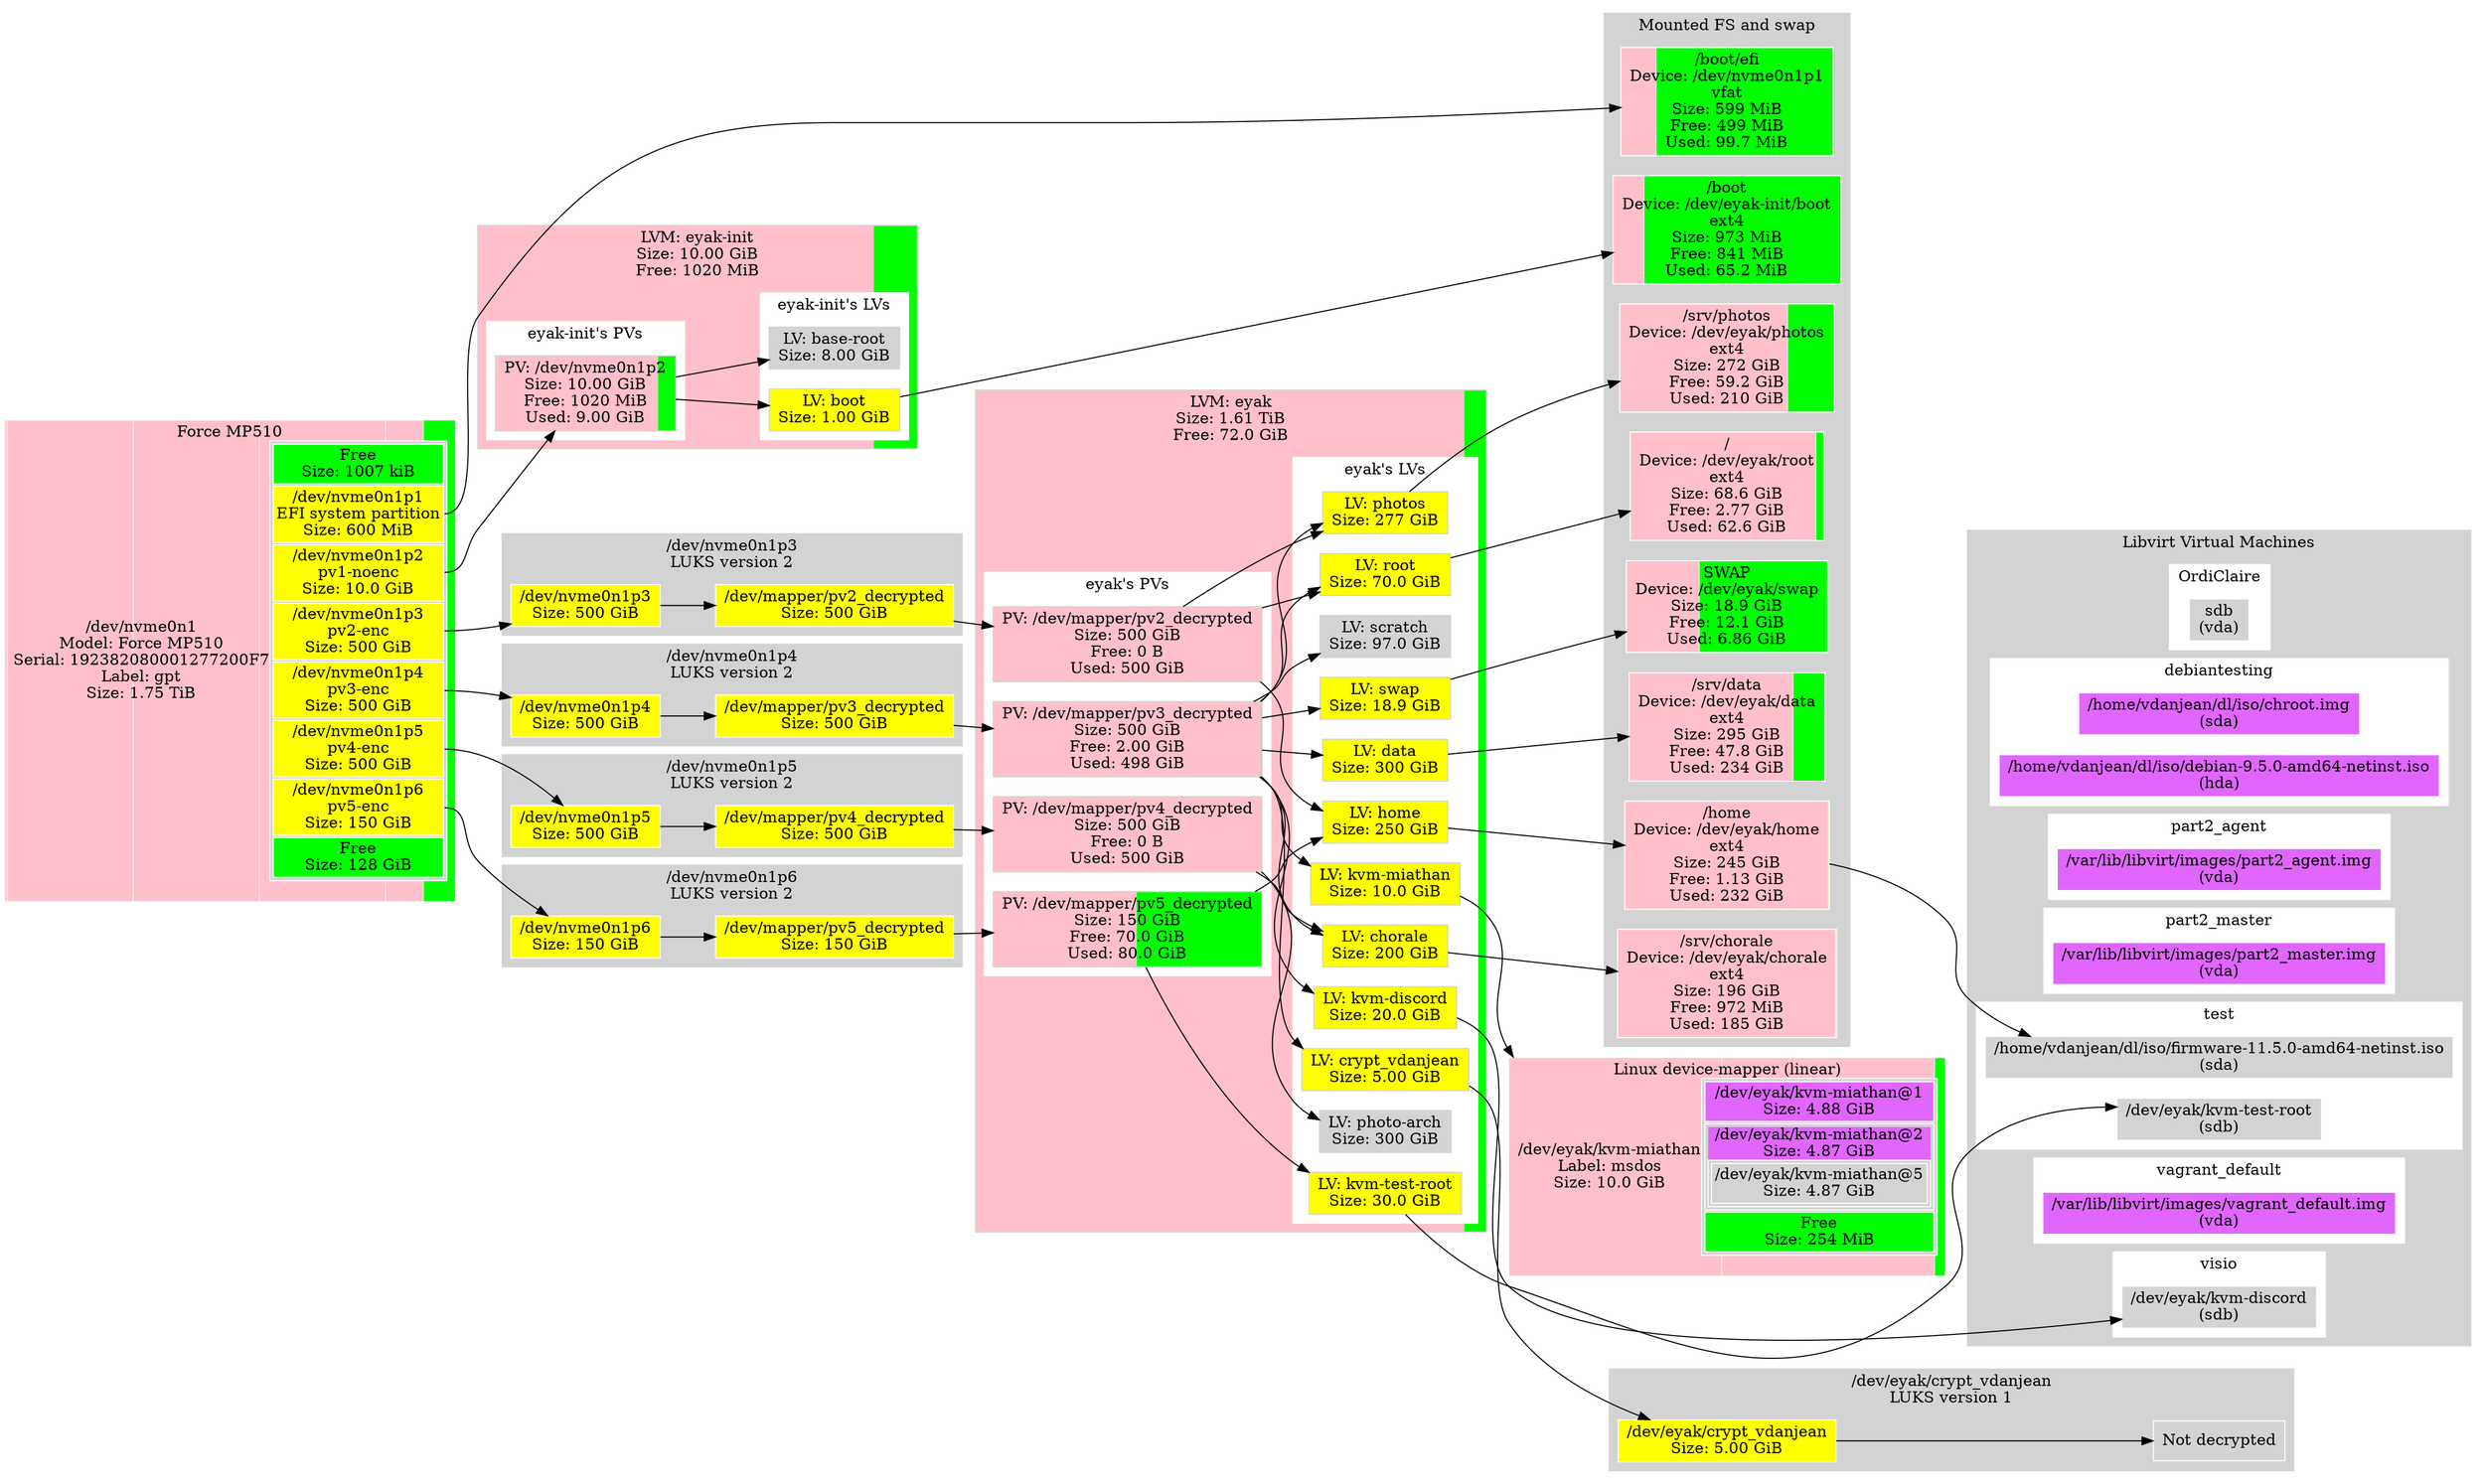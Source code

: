 digraph "machine"{
	rankdir=LR;
	{ "@Part: dm-10" [
		label=<<TABLE BORDER="0" CELLPADDING="0" CELLSPACING="0">
				<TR> <TD COLSPAN="2">Linux device-mapper (linear)</TD> </TR><TR><TD >/dev/eyak/kvm-miathan<BR/>Label: msdos<BR/>Size: 10.0 GiB</TD>    <TD BGCOLOR="lightgrey">
				<TABLE >
					<TR>
						<TD PORT="1" BGCOLOR="mediumorchid1">
						/dev/eyak/kvm-miathan@1<BR/>Size: 4.88 GiB
						</TD>
					</TR>
					<TR>
						<TD>
							<TABLE BORDER="0" CELLPADDING="0" CELLSPACING="0"><TR>
							<TD PORT="2" BGCOLOR="mediumorchid1">
							/dev/eyak/kvm-miathan@2<BR/>Size: 4.87 GiB
							</TD></TR><TR><TD>
							<TABLE >
								<TR>
									<TD PORT="5" BGCOLOR="lightgrey">
									/dev/eyak/kvm-miathan@5<BR/>Size: 4.87 GiB
									</TD>
								</TR>
							</TABLE>
							</TD></TR></TABLE>
						</TD>
					</TR>
					<TR>
						<TD bgcolor="green">
						Free<BR/>Size: 254 MiB
						</TD>
					</TR>
				</TABLE>
				</TD> </TR><TR> <TD COLSPAN="2"> </TD> </TR>
			</TABLE>
		>;
		// Style node
		color=white;
		fillcolor=lightgrey;
		shape="rectangle";
		style=striped;
		fillcolor="pink;0.487964:pink;0.487198:green;0.024832";
	]; }
	{ "@Part: nvme0n1" [
		label=<<TABLE BORDER="0" CELLPADDING="0" CELLSPACING="0">
				<TR> <TD COLSPAN="2">Force MP510</TD> </TR><TR><TD >/dev/nvme0n1<BR/>Model: Force MP510<BR/>Serial: 192382080001277200F7<BR/>Label: gpt<BR/>Size: 1.75 TiB</TD>    <TD BGCOLOR="lightgrey">
				<TABLE >
					<TR>
						<TD bgcolor="green">
						Free<BR/>Size: 1007 kiB
						</TD>
					</TR>
					<TR>
						<TD PORT="1" BGCOLOR="yellow">
						/dev/nvme0n1p1<BR/>EFI system partition<BR/>Size: 600 MiB
						</TD>
					</TR>
					<TR>
						<TD PORT="2" BGCOLOR="yellow">
						/dev/nvme0n1p2<BR/>pv1-noenc<BR/>Size: 10.0 GiB
						</TD>
					</TR>
					<TR>
						<TD PORT="3" BGCOLOR="yellow">
						/dev/nvme0n1p3<BR/>pv2-enc<BR/>Size: 500 GiB
						</TD>
					</TR>
					<TR>
						<TD PORT="4" BGCOLOR="yellow">
						/dev/nvme0n1p4<BR/>pv3-enc<BR/>Size: 500 GiB
						</TD>
					</TR>
					<TR>
						<TD PORT="5" BGCOLOR="yellow">
						/dev/nvme0n1p5<BR/>pv4-enc<BR/>Size: 500 GiB
						</TD>
					</TR>
					<TR>
						<TD PORT="6" BGCOLOR="yellow">
						/dev/nvme0n1p6<BR/>pv5-enc<BR/>Size: 150 GiB
						</TD>
					</TR>
					<TR>
						<TD bgcolor="green">
						Free<BR/>Size: 128 GiB
						</TD>
					</TR>
				</TABLE>
				</TD> </TR><TR> <TD COLSPAN="2"> </TD> </TR>
			</TABLE>
		>;
		// Style node
		color=white;
		fillcolor=lightgrey;
		shape="rectangle";
		style=striped;
		fillcolor="green;0.000001:pink;0.000328:pink;0.005591:pink;0.279564:pink;0.279564:pink;0.279564:pink;0.083869:green;0.071518";
	]; }
	subgraph "cluster_eyak" {
		style=filled;
		color=lightgrey;
		fillcolor=lightgrey;
		node [style=filled,color=lightgrey,fillcolor=lightgrey,shape=rectangle];
		subgraph "cluster_eyak@PV" {
			color=white;
			fillcolor=white;
			{ "LVM@eyak@PV@dm-2" [
				label="PV: /dev/mapper/pv2_decrypted\nSize: 500 GiB\nFree: 0 B\nUsed: 500 GiB";
				style=striped;fillcolor="pink;1.000000.2:green"
			]; }
			{ "LVM@eyak@PV@dm-3" [
				label="PV: /dev/mapper/pv3_decrypted\nSize: 500 GiB\nFree: 2.00 GiB\nUsed: 498 GiB";
				style=striped;fillcolor="pink;0.996000.2:green"
			]; }
			{ "LVM@eyak@PV@dm-4" [
				label="PV: /dev/mapper/pv4_decrypted\nSize: 500 GiB\nFree: 0 B\nUsed: 500 GiB";
				style=striped;fillcolor="pink;1.000000.2:green"
			]; }
			{ "LVM@eyak@PV@dm-5" [
				label="PV: /dev/mapper/pv5_decrypted\nSize: 150 GiB\nFree: 70.0 GiB\nUsed: 80.0 GiB";
				style=striped;fillcolor="pink;0.533403.2:green"
			]; }
			label="eyak's PVs";
		}
		subgraph "cluster_eyak@LV" {
			color=white;
			fillcolor=white;
			{ "dm-14" [
				label="LV: chorale\nSize: 200 GiB";
				fillcolor="yellow"
			]; }
			{ "dm-9" [
				label="LV: crypt_vdanjean\nSize: 5.00 GiB";
				fillcolor="yellow"
			]; }
			{ "dm-11" [
				label="LV: data\nSize: 300 GiB";
				fillcolor="yellow"
			]; }
			{ "dm-7" [
				label="LV: home\nSize: 250 GiB";
				fillcolor="yellow"
			]; }
			{ "dm-15" [
				label="LV: kvm-discord\nSize: 20.0 GiB";
				fillcolor="yellow"
			]; }
			{ "dm-10" [
				label="LV: kvm-miathan\nSize: 10.0 GiB";
				fillcolor="yellow"
			]; }
			{ "dm-17" [
				label="LV: kvm-test-root\nSize: 30.0 GiB";
				fillcolor="yellow"
			]; }
			{ "dm-13" [
				label="LV: photo-arch\nSize: 300 GiB";
				fillcolor="lightgrey"
			]; }
			{ "dm-8" [
				label="LV: photos\nSize: 277 GiB";
				fillcolor="yellow"
			]; }
			{ "dm-6" [
				label="LV: root\nSize: 70.0 GiB";
				fillcolor="yellow"
			]; }
			{ "dm-12" [
				label="LV: scratch\nSize: 97.0 GiB";
				fillcolor="lightgrey"
			]; }
			{ "dm-16" [
				label="LV: swap\nSize: 18.9 GiB";
				fillcolor="yellow"
			]; }
			label="eyak's LVs";
		}
		label="LVM: eyak\nSize: 1.61 TiB\nFree: 72.0 GiB";
		style=striped;fillcolor="pink;0.956373.2:green"
	}
	subgraph "cluster_eyak-init" {
		style=filled;
		color=lightgrey;
		fillcolor=lightgrey;
		node [style=filled,color=lightgrey,fillcolor=lightgrey,shape=rectangle];
		subgraph "cluster_eyak-init@PV" {
			color=white;
			fillcolor=white;
			{ "LVM@eyak-init@PV@nvme0n1p2" [
				label="PV: /dev/nvme0n1p2\nSize: 10.00 GiB\nFree: 1020 MiB\nUsed: 9.00 GiB";
				style=striped;fillcolor="pink;0.900352.2:green"
			]; }
			label="eyak-init's PVs";
		}
		subgraph "cluster_eyak-init@LV" {
			color=white;
			fillcolor=white;
			{ "dm-1" [
				label="LV: base-root\nSize: 8.00 GiB";
				fillcolor="lightgrey"
			]; }
			{ "dm-0" [
				label="LV: boot\nSize: 1.00 GiB";
				fillcolor="yellow"
			]; }
			label="eyak-init's LVs";
		}
		label="LVM: eyak-init\nSize: 10.00 GiB\nFree: 1020 MiB";
		style=striped;fillcolor="pink;0.900352.2:green"
	}
	subgraph "cluster_@LUKS@dm-9" {
		style=filled;
		color=lightgrey;
		fillcolor=lightgrey;
		node [style=filled,color=white,fillcolor=lightgrey,shape=rectangle];
		{ "@LUKS@dm-9@dm-9" [
			label="/dev/eyak/crypt_vdanjean\nSize: 5.00 GiB";
			fillcolor="yellow"
		]; }
		{ "@LUKS@dm-9@@" [
			label="Not decrypted";
		]; }
		label="/dev/eyak/crypt_vdanjean\nLUKS version 1";
	}
	subgraph "cluster_@LUKS@nvme0n1p3" {
		style=filled;
		color=lightgrey;
		fillcolor=lightgrey;
		node [style=filled,color=white,fillcolor=lightgrey,shape=rectangle];
		{ "@LUKS@nvme0n1p3@nvme0n1p3" [
			label="/dev/nvme0n1p3\nSize: 500 GiB";
			fillcolor="yellow"
		]; }
		{ "dm-2" [
			label="/dev/mapper/pv2_decrypted\nSize: 500 GiB";
			fillcolor="yellow"
		]; }
		label="/dev/nvme0n1p3\nLUKS version 2";
	}
	subgraph "cluster_@LUKS@nvme0n1p4" {
		style=filled;
		color=lightgrey;
		fillcolor=lightgrey;
		node [style=filled,color=white,fillcolor=lightgrey,shape=rectangle];
		{ "@LUKS@nvme0n1p4@nvme0n1p4" [
			label="/dev/nvme0n1p4\nSize: 500 GiB";
			fillcolor="yellow"
		]; }
		{ "dm-3" [
			label="/dev/mapper/pv3_decrypted\nSize: 500 GiB";
			fillcolor="yellow"
		]; }
		label="/dev/nvme0n1p4\nLUKS version 2";
	}
	subgraph "cluster_@LUKS@nvme0n1p5" {
		style=filled;
		color=lightgrey;
		fillcolor=lightgrey;
		node [style=filled,color=white,fillcolor=lightgrey,shape=rectangle];
		{ "@LUKS@nvme0n1p5@nvme0n1p5" [
			label="/dev/nvme0n1p5\nSize: 500 GiB";
			fillcolor="yellow"
		]; }
		{ "dm-4" [
			label="/dev/mapper/pv4_decrypted\nSize: 500 GiB";
			fillcolor="yellow"
		]; }
		label="/dev/nvme0n1p5\nLUKS version 2";
	}
	subgraph "cluster_@LUKS@nvme0n1p6" {
		style=filled;
		color=lightgrey;
		fillcolor=lightgrey;
		node [style=filled,color=white,fillcolor=lightgrey,shape=rectangle];
		{ "@LUKS@nvme0n1p6@nvme0n1p6" [
			label="/dev/nvme0n1p6\nSize: 150 GiB";
			fillcolor="yellow"
		]; }
		{ "dm-5" [
			label="/dev/mapper/pv5_decrypted\nSize: 150 GiB";
			fillcolor="yellow"
		]; }
		label="/dev/nvme0n1p6\nLUKS version 2";
	}
	subgraph "cluster_@FS" {
		style=filled;
		color=lightgrey;
		fillcolor=lightgrey;
		node [style=filled,color=white,fillcolor=lightgrey,shape=rectangle];
		{ "@FS@/boot" [
			label="/boot\nDevice: /dev/eyak-init/boot\next4\nSize: 973 MiB\nFree: 841 MiB\nUsed: 65.2 MiB";
			style=striped;fillcolor="pink;0.136046.2:green"
		]; }
		{ "@FS@/srv/chorale" [
			label="/srv/chorale\nDevice: /dev/eyak/chorale\next4\nSize: 196 GiB\nFree: 972 MiB\nUsed: 185 GiB";
			style=striped;fillcolor="pink;0.995151.2:green"
		]; }
		{ "@FS@/srv/data" [
			label="/srv/data\nDevice: /dev/eyak/data\next4\nSize: 295 GiB\nFree: 47.8 GiB\nUsed: 234 GiB";
			style=striped;fillcolor="pink;0.838064.2:green"
		]; }
		{ "@FS@/home" [
			label="/home\nDevice: /dev/eyak/home\next4\nSize: 245 GiB\nFree: 1.13 GiB\nUsed: 232 GiB";
			style=striped;fillcolor="pink;0.995377.2:green"
		]; }
		{ "@FS@/srv/photos" [
			label="/srv/photos\nDevice: /dev/eyak/photos\next4\nSize: 272 GiB\nFree: 59.2 GiB\nUsed: 210 GiB";
			style=striped;fillcolor="pink;0.782566.2:green"
		]; }
		{ "@FS@/" [
			label="/\nDevice: /dev/eyak/root\next4\nSize: 68.6 GiB\nFree: 2.77 GiB\nUsed: 62.6 GiB";
			style=striped;fillcolor="pink;0.959652.2:green"
		]; }
		{ "@FS@/boot/efi" [
			label="/boot/efi\nDevice: /dev/nvme0n1p1\nvfat\nSize: 599 MiB\nFree: 499 MiB\nUsed: 99.7 MiB";
			style=striped;fillcolor="pink;0.166560.2:green"
		]; }
		{ "@FS@SWAP@dm-16" [
			label="SWAP\nDevice: /dev/eyak/swap\nSize: 18.9 GiB\nFree: 12.1 GiB\nUsed: 6.86 GiB";
			style=striped;fillcolor="pink;0.362306.2:green"
		]; }
		label="Mounted FS and swap";
	}
	subgraph "cluster_@libvirt" {
		style=filled;
		color=lightgrey;
		fillcolor=lightgrey;
		node [style=filled,color=white,fillcolor=lightgrey,shape=rectangle];
		subgraph "cluster_@libvirt@OrdiClaire" {
			color=white;
			fillcolor=white;
			{ "@libvirt@OrdiClaire@sdb" [
				label="sdb\n(vda)";
			]; }
			label="OrdiClaire";
		}
		subgraph "cluster_@libvirt@arm-aramis" {
			color=white;
			fillcolor=white;
			label="arm-aramis";
		}
		subgraph "cluster_@libvirt@debiantesting" {
			color=white;
			fillcolor=white;
			{ "@libvirt@debiantesting@/home/vdanjean/dl/iso/chroot.img" [
				label="/home/vdanjean/dl/iso/chroot.img\n(sda)";
				fillcolor=mediumorchid1
			]; }
			{ "@libvirt@debiantesting@/home/vdanjean/dl/iso/debian-9.5.0-amd64-netinst.iso" [
				label="/home/vdanjean/dl/iso/debian-9.5.0-amd64-netinst.iso\n(hda)";
				fillcolor=mediumorchid1
			]; }
			label="debiantesting";
		}
		subgraph "cluster_@libvirt@part2_agent" {
			color=white;
			fillcolor=white;
			{ "@libvirt@part2_agent@/var/lib/libvirt/images/part2_agent.img" [
				label="/var/lib/libvirt/images/part2_agent.img\n(vda)";
				fillcolor=mediumorchid1
			]; }
			label="part2_agent";
		}
		subgraph "cluster_@libvirt@part2_master" {
			color=white;
			fillcolor=white;
			{ "@libvirt@part2_master@/var/lib/libvirt/images/part2_master.img" [
				label="/var/lib/libvirt/images/part2_master.img\n(vda)";
				fillcolor=mediumorchid1
			]; }
			label="part2_master";
		}
		subgraph "cluster_@libvirt@test" {
			color=white;
			fillcolor=white;
			{ "@libvirt@test@dm-17" [
				label="/dev/eyak/kvm-test-root\n(sdb)";
			]; }
			{ "@libvirt@test@/home/vdanjean/dl/iso/firmware-11.5.0-amd64-netinst.iso" [
				label="/home/vdanjean/dl/iso/firmware-11.5.0-amd64-netinst.iso\n(sda)";
			]; }
			label="test";
		}
		subgraph "cluster_@libvirt@vagrant_default" {
			color=white;
			fillcolor=white;
			{ "@libvirt@vagrant_default@/var/lib/libvirt/images/vagrant_default.img" [
				label="/var/lib/libvirt/images/vagrant_default.img\n(vda)";
				fillcolor=mediumorchid1
			]; }
			label="vagrant_default";
		}
		subgraph "cluster_@libvirt@visio" {
			color=white;
			fillcolor=white;
			{ "@libvirt@visio@dm-15" [
				label="/dev/eyak/kvm-discord\n(sdb)";
			]; }
			label="visio";
		}
		label="Libvirt Virtual Machines";
	}
	// Links from LVM VG: eyak
	"LVM@eyak@PV@dm-4" -> "dm-14"
	"LVM@eyak@PV@dm-3" -> "dm-14"
	"LVM@eyak@PV@dm-3" -> "dm-9"
	"LVM@eyak@PV@dm-3" -> "dm-11"
	"LVM@eyak@PV@dm-2" -> "dm-7"
	"LVM@eyak@PV@dm-5" -> "dm-7"
	"LVM@eyak@PV@dm-3" -> "dm-15"
	"LVM@eyak@PV@dm-3" -> "dm-10"
	"LVM@eyak@PV@dm-5" -> "dm-17"
	"LVM@eyak@PV@dm-4" -> "dm-13"
	"LVM@eyak@PV@dm-2" -> "dm-8"
	"LVM@eyak@PV@dm-3" -> "dm-8"
	"LVM@eyak@PV@dm-2" -> "dm-6"
	"LVM@eyak@PV@dm-3" -> "dm-6"
	"LVM@eyak@PV@dm-3" -> "dm-12"
	"LVM@eyak@PV@dm-3" -> "dm-16"
	// Links from LVM VG: eyak-init
	"LVM@eyak-init@PV@nvme0n1p2" -> "dm-1"
	"LVM@eyak-init@PV@nvme0n1p2" -> "dm-0"
	// Links from LUKS: /dev/eyak/crypt_vdanjean
	"@LUKS@dm-9@dm-9" -> "@LUKS@dm-9@@"
	// Links from LUKS: /dev/nvme0n1p3
	"@LUKS@nvme0n1p3@nvme0n1p3" -> "dm-2"
	// Links from LUKS: /dev/nvme0n1p4
	"@LUKS@nvme0n1p4@nvme0n1p4" -> "dm-3"
	// Links from LUKS: /dev/nvme0n1p5
	"@LUKS@nvme0n1p5@nvme0n1p5" -> "dm-4"
	// Links from LUKS: /dev/nvme0n1p6
	"@LUKS@nvme0n1p6@nvme0n1p6" -> "dm-5"
	// Links for @Part: dm-10
	"dm-10" -> "@Part: dm-10"
	// Links for LVM@eyak@PV@dm-2
	"dm-2" -> "LVM@eyak@PV@dm-2"
	// Links for LVM@eyak@PV@dm-3
	"dm-3" -> "LVM@eyak@PV@dm-3"
	// Links for LVM@eyak@PV@dm-4
	"dm-4" -> "LVM@eyak@PV@dm-4"
	// Links for LVM@eyak@PV@dm-5
	"dm-5" -> "LVM@eyak@PV@dm-5"
	// Links for LVM@eyak-init@PV@nvme0n1p2
	"@Part: nvme0n1":"2" -> "LVM@eyak-init@PV@nvme0n1p2"
	// Links for @LUKS@dm-9@dm-9
	"dm-9" -> "@LUKS@dm-9@dm-9"
	// Links for @LUKS@nvme0n1p3@nvme0n1p3
	"@Part: nvme0n1":"3" -> "@LUKS@nvme0n1p3@nvme0n1p3"
	// Links for @LUKS@nvme0n1p4@nvme0n1p4
	"@Part: nvme0n1":"4" -> "@LUKS@nvme0n1p4@nvme0n1p4"
	// Links for @LUKS@nvme0n1p5@nvme0n1p5
	"@Part: nvme0n1":"5" -> "@LUKS@nvme0n1p5@nvme0n1p5"
	// Links for @LUKS@nvme0n1p6@nvme0n1p6
	"@Part: nvme0n1":"6" -> "@LUKS@nvme0n1p6@nvme0n1p6"
	// Links for @FS@/boot
	"dm-0" -> "@FS@/boot"
	// Links for @FS@/srv/chorale
	"dm-14" -> "@FS@/srv/chorale"
	// Links for @FS@/srv/data
	"dm-11" -> "@FS@/srv/data"
	// Links for @FS@/home
	"dm-7" -> "@FS@/home"
	// Links for @FS@/srv/photos
	"dm-8" -> "@FS@/srv/photos"
	// Links for @FS@/
	"dm-6" -> "@FS@/"
	// Links for @FS@/boot/efi
	"@Part: nvme0n1":"1" -> "@FS@/boot/efi"
	// Links for @FS@SWAP@dm-16
	"dm-16" -> "@FS@SWAP@dm-16"
	// Links for @libvirt@test@dm-17
	"dm-17" -> "@libvirt@test@dm-17"
	// Links for @libvirt@test@/home/vdanjean/dl/iso/firmware-11.5.0-amd64-netinst.iso
	"@FS@/home" -> "@libvirt@test@/home/vdanjean/dl/iso/firmware-11.5.0-amd64-netinst.iso"
	// Links for @libvirt@visio@dm-15
	"dm-15" -> "@libvirt@visio@dm-15"
}
